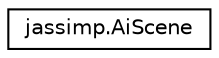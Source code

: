 digraph "Graphical Class Hierarchy"
{
  edge [fontname="Helvetica",fontsize="10",labelfontname="Helvetica",labelfontsize="10"];
  node [fontname="Helvetica",fontsize="10",shape=record];
  rankdir="LR";
  Node1 [label="jassimp.AiScene",height=0.2,width=0.4,color="black", fillcolor="white", style="filled",URL="$classjassimp_1_1_ai_scene.html"];
}
